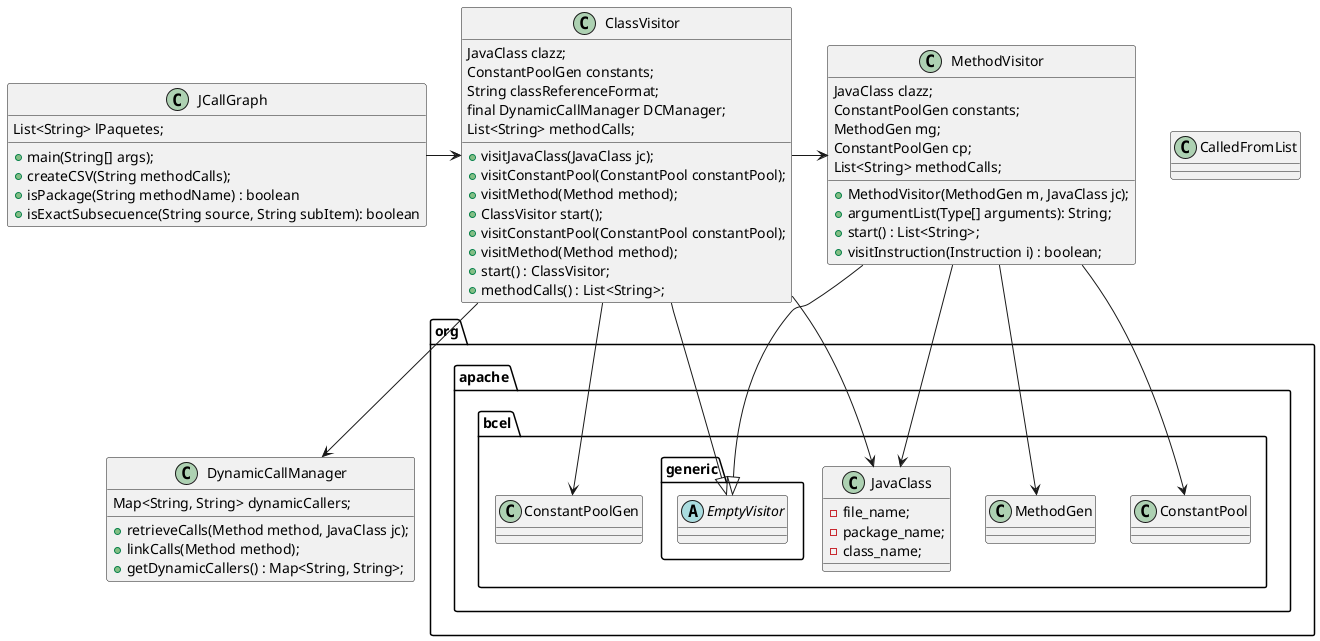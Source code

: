 @startuml components

class CalledFromList {
    
}

class JCallGraph {
    List<String> lPaquetes;
    +main(String[] args);
    +createCSV(String methodCalls);
    +isPackage(String methodName) : boolean
    +isExactSubsecuence(String source, String subItem): boolean
}

class ClassVisitor{
    JavaClass clazz;
    ConstantPoolGen constants;
    String classReferenceFormat;
    final DynamicCallManager DCManager;
    List<String> methodCalls;
    +visitJavaClass(JavaClass jc);
    +visitConstantPool(ConstantPool constantPool); 
    +visitMethod(Method method);
    +ClassVisitor start();
    +visitConstantPool(ConstantPool constantPool);
    +visitMethod(Method method);
    +start() : ClassVisitor;
    +methodCalls() : List<String>;
}

class DynamicCallManager {
    Map<String, String> dynamicCallers;
    +retrieveCalls(Method method, JavaClass jc);
    +linkCalls(Method method);
    +getDynamicCallers() : Map<String, String>;
}

class MethodVisitor {
    JavaClass clazz;
    ConstantPoolGen constants;
    MethodGen mg;
    ConstantPoolGen cp;
    List<String> methodCalls;
    +MethodVisitor(MethodGen m, JavaClass jc);
    +argumentList(Type[] arguments): String;
    +start() : List<String>;
    +visitInstruction(Instruction i) : boolean;
}

package org.apache.bcel.generic {
    abstract EmptyVisitor {

    }
}

package org.apache.bcel {
    class JavaClass {
        -file_name;
        -package_name;
        -class_name;
    }

    class ConstantPoolGen {

    }
    class MethodGen {

    }

    class ConstantPool {

    }
}

MethodVisitor -up-|> EmptyVisitor
ClassVisitor -up-|> EmptyVisitor

JCallGraph -right-> ClassVisitor
ClassVisitor -down-> JavaClass
ClassVisitor -down-> ConstantPoolGen
ClassVisitor -down-> DynamicCallManager
ClassVisitor -right-> MethodVisitor
MethodVisitor -down-> JavaClass
MethodVisitor -down-> ConstantPool
MethodVisitor -down-> MethodGen
@enduml